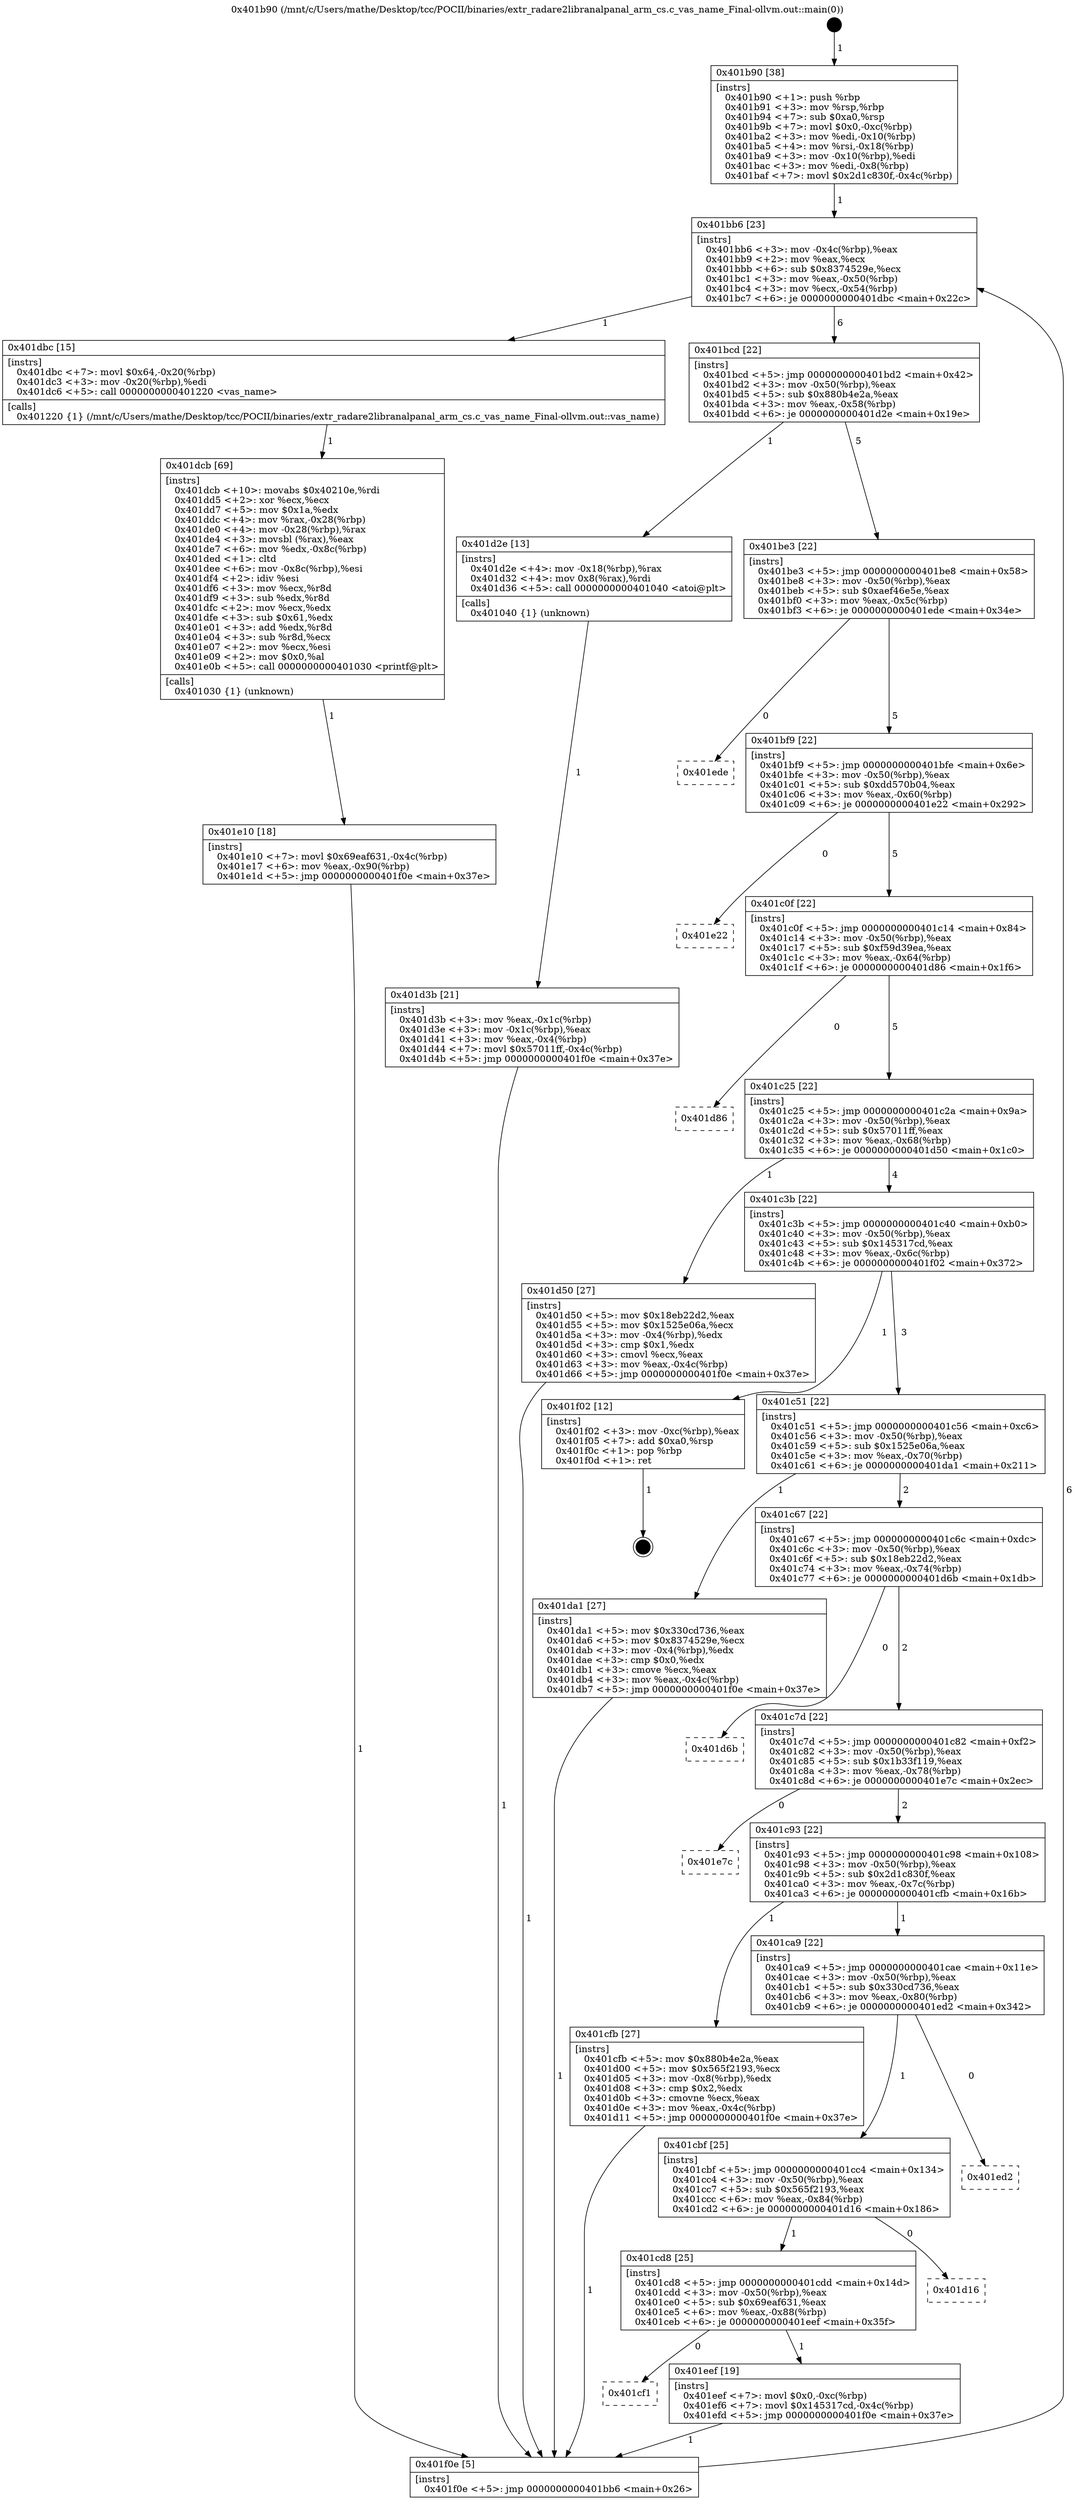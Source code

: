 digraph "0x401b90" {
  label = "0x401b90 (/mnt/c/Users/mathe/Desktop/tcc/POCII/binaries/extr_radare2libranalpanal_arm_cs.c_vas_name_Final-ollvm.out::main(0))"
  labelloc = "t"
  node[shape=record]

  Entry [label="",width=0.3,height=0.3,shape=circle,fillcolor=black,style=filled]
  "0x401bb6" [label="{
     0x401bb6 [23]\l
     | [instrs]\l
     &nbsp;&nbsp;0x401bb6 \<+3\>: mov -0x4c(%rbp),%eax\l
     &nbsp;&nbsp;0x401bb9 \<+2\>: mov %eax,%ecx\l
     &nbsp;&nbsp;0x401bbb \<+6\>: sub $0x8374529e,%ecx\l
     &nbsp;&nbsp;0x401bc1 \<+3\>: mov %eax,-0x50(%rbp)\l
     &nbsp;&nbsp;0x401bc4 \<+3\>: mov %ecx,-0x54(%rbp)\l
     &nbsp;&nbsp;0x401bc7 \<+6\>: je 0000000000401dbc \<main+0x22c\>\l
  }"]
  "0x401dbc" [label="{
     0x401dbc [15]\l
     | [instrs]\l
     &nbsp;&nbsp;0x401dbc \<+7\>: movl $0x64,-0x20(%rbp)\l
     &nbsp;&nbsp;0x401dc3 \<+3\>: mov -0x20(%rbp),%edi\l
     &nbsp;&nbsp;0x401dc6 \<+5\>: call 0000000000401220 \<vas_name\>\l
     | [calls]\l
     &nbsp;&nbsp;0x401220 \{1\} (/mnt/c/Users/mathe/Desktop/tcc/POCII/binaries/extr_radare2libranalpanal_arm_cs.c_vas_name_Final-ollvm.out::vas_name)\l
  }"]
  "0x401bcd" [label="{
     0x401bcd [22]\l
     | [instrs]\l
     &nbsp;&nbsp;0x401bcd \<+5\>: jmp 0000000000401bd2 \<main+0x42\>\l
     &nbsp;&nbsp;0x401bd2 \<+3\>: mov -0x50(%rbp),%eax\l
     &nbsp;&nbsp;0x401bd5 \<+5\>: sub $0x880b4e2a,%eax\l
     &nbsp;&nbsp;0x401bda \<+3\>: mov %eax,-0x58(%rbp)\l
     &nbsp;&nbsp;0x401bdd \<+6\>: je 0000000000401d2e \<main+0x19e\>\l
  }"]
  Exit [label="",width=0.3,height=0.3,shape=circle,fillcolor=black,style=filled,peripheries=2]
  "0x401d2e" [label="{
     0x401d2e [13]\l
     | [instrs]\l
     &nbsp;&nbsp;0x401d2e \<+4\>: mov -0x18(%rbp),%rax\l
     &nbsp;&nbsp;0x401d32 \<+4\>: mov 0x8(%rax),%rdi\l
     &nbsp;&nbsp;0x401d36 \<+5\>: call 0000000000401040 \<atoi@plt\>\l
     | [calls]\l
     &nbsp;&nbsp;0x401040 \{1\} (unknown)\l
  }"]
  "0x401be3" [label="{
     0x401be3 [22]\l
     | [instrs]\l
     &nbsp;&nbsp;0x401be3 \<+5\>: jmp 0000000000401be8 \<main+0x58\>\l
     &nbsp;&nbsp;0x401be8 \<+3\>: mov -0x50(%rbp),%eax\l
     &nbsp;&nbsp;0x401beb \<+5\>: sub $0xaef46e5e,%eax\l
     &nbsp;&nbsp;0x401bf0 \<+3\>: mov %eax,-0x5c(%rbp)\l
     &nbsp;&nbsp;0x401bf3 \<+6\>: je 0000000000401ede \<main+0x34e\>\l
  }"]
  "0x401cf1" [label="{
     0x401cf1\l
  }", style=dashed]
  "0x401ede" [label="{
     0x401ede\l
  }", style=dashed]
  "0x401bf9" [label="{
     0x401bf9 [22]\l
     | [instrs]\l
     &nbsp;&nbsp;0x401bf9 \<+5\>: jmp 0000000000401bfe \<main+0x6e\>\l
     &nbsp;&nbsp;0x401bfe \<+3\>: mov -0x50(%rbp),%eax\l
     &nbsp;&nbsp;0x401c01 \<+5\>: sub $0xdd570b04,%eax\l
     &nbsp;&nbsp;0x401c06 \<+3\>: mov %eax,-0x60(%rbp)\l
     &nbsp;&nbsp;0x401c09 \<+6\>: je 0000000000401e22 \<main+0x292\>\l
  }"]
  "0x401eef" [label="{
     0x401eef [19]\l
     | [instrs]\l
     &nbsp;&nbsp;0x401eef \<+7\>: movl $0x0,-0xc(%rbp)\l
     &nbsp;&nbsp;0x401ef6 \<+7\>: movl $0x145317cd,-0x4c(%rbp)\l
     &nbsp;&nbsp;0x401efd \<+5\>: jmp 0000000000401f0e \<main+0x37e\>\l
  }"]
  "0x401e22" [label="{
     0x401e22\l
  }", style=dashed]
  "0x401c0f" [label="{
     0x401c0f [22]\l
     | [instrs]\l
     &nbsp;&nbsp;0x401c0f \<+5\>: jmp 0000000000401c14 \<main+0x84\>\l
     &nbsp;&nbsp;0x401c14 \<+3\>: mov -0x50(%rbp),%eax\l
     &nbsp;&nbsp;0x401c17 \<+5\>: sub $0xf59d39ea,%eax\l
     &nbsp;&nbsp;0x401c1c \<+3\>: mov %eax,-0x64(%rbp)\l
     &nbsp;&nbsp;0x401c1f \<+6\>: je 0000000000401d86 \<main+0x1f6\>\l
  }"]
  "0x401cd8" [label="{
     0x401cd8 [25]\l
     | [instrs]\l
     &nbsp;&nbsp;0x401cd8 \<+5\>: jmp 0000000000401cdd \<main+0x14d\>\l
     &nbsp;&nbsp;0x401cdd \<+3\>: mov -0x50(%rbp),%eax\l
     &nbsp;&nbsp;0x401ce0 \<+5\>: sub $0x69eaf631,%eax\l
     &nbsp;&nbsp;0x401ce5 \<+6\>: mov %eax,-0x88(%rbp)\l
     &nbsp;&nbsp;0x401ceb \<+6\>: je 0000000000401eef \<main+0x35f\>\l
  }"]
  "0x401d86" [label="{
     0x401d86\l
  }", style=dashed]
  "0x401c25" [label="{
     0x401c25 [22]\l
     | [instrs]\l
     &nbsp;&nbsp;0x401c25 \<+5\>: jmp 0000000000401c2a \<main+0x9a\>\l
     &nbsp;&nbsp;0x401c2a \<+3\>: mov -0x50(%rbp),%eax\l
     &nbsp;&nbsp;0x401c2d \<+5\>: sub $0x57011ff,%eax\l
     &nbsp;&nbsp;0x401c32 \<+3\>: mov %eax,-0x68(%rbp)\l
     &nbsp;&nbsp;0x401c35 \<+6\>: je 0000000000401d50 \<main+0x1c0\>\l
  }"]
  "0x401d16" [label="{
     0x401d16\l
  }", style=dashed]
  "0x401d50" [label="{
     0x401d50 [27]\l
     | [instrs]\l
     &nbsp;&nbsp;0x401d50 \<+5\>: mov $0x18eb22d2,%eax\l
     &nbsp;&nbsp;0x401d55 \<+5\>: mov $0x1525e06a,%ecx\l
     &nbsp;&nbsp;0x401d5a \<+3\>: mov -0x4(%rbp),%edx\l
     &nbsp;&nbsp;0x401d5d \<+3\>: cmp $0x1,%edx\l
     &nbsp;&nbsp;0x401d60 \<+3\>: cmovl %ecx,%eax\l
     &nbsp;&nbsp;0x401d63 \<+3\>: mov %eax,-0x4c(%rbp)\l
     &nbsp;&nbsp;0x401d66 \<+5\>: jmp 0000000000401f0e \<main+0x37e\>\l
  }"]
  "0x401c3b" [label="{
     0x401c3b [22]\l
     | [instrs]\l
     &nbsp;&nbsp;0x401c3b \<+5\>: jmp 0000000000401c40 \<main+0xb0\>\l
     &nbsp;&nbsp;0x401c40 \<+3\>: mov -0x50(%rbp),%eax\l
     &nbsp;&nbsp;0x401c43 \<+5\>: sub $0x145317cd,%eax\l
     &nbsp;&nbsp;0x401c48 \<+3\>: mov %eax,-0x6c(%rbp)\l
     &nbsp;&nbsp;0x401c4b \<+6\>: je 0000000000401f02 \<main+0x372\>\l
  }"]
  "0x401cbf" [label="{
     0x401cbf [25]\l
     | [instrs]\l
     &nbsp;&nbsp;0x401cbf \<+5\>: jmp 0000000000401cc4 \<main+0x134\>\l
     &nbsp;&nbsp;0x401cc4 \<+3\>: mov -0x50(%rbp),%eax\l
     &nbsp;&nbsp;0x401cc7 \<+5\>: sub $0x565f2193,%eax\l
     &nbsp;&nbsp;0x401ccc \<+6\>: mov %eax,-0x84(%rbp)\l
     &nbsp;&nbsp;0x401cd2 \<+6\>: je 0000000000401d16 \<main+0x186\>\l
  }"]
  "0x401f02" [label="{
     0x401f02 [12]\l
     | [instrs]\l
     &nbsp;&nbsp;0x401f02 \<+3\>: mov -0xc(%rbp),%eax\l
     &nbsp;&nbsp;0x401f05 \<+7\>: add $0xa0,%rsp\l
     &nbsp;&nbsp;0x401f0c \<+1\>: pop %rbp\l
     &nbsp;&nbsp;0x401f0d \<+1\>: ret\l
  }"]
  "0x401c51" [label="{
     0x401c51 [22]\l
     | [instrs]\l
     &nbsp;&nbsp;0x401c51 \<+5\>: jmp 0000000000401c56 \<main+0xc6\>\l
     &nbsp;&nbsp;0x401c56 \<+3\>: mov -0x50(%rbp),%eax\l
     &nbsp;&nbsp;0x401c59 \<+5\>: sub $0x1525e06a,%eax\l
     &nbsp;&nbsp;0x401c5e \<+3\>: mov %eax,-0x70(%rbp)\l
     &nbsp;&nbsp;0x401c61 \<+6\>: je 0000000000401da1 \<main+0x211\>\l
  }"]
  "0x401ed2" [label="{
     0x401ed2\l
  }", style=dashed]
  "0x401da1" [label="{
     0x401da1 [27]\l
     | [instrs]\l
     &nbsp;&nbsp;0x401da1 \<+5\>: mov $0x330cd736,%eax\l
     &nbsp;&nbsp;0x401da6 \<+5\>: mov $0x8374529e,%ecx\l
     &nbsp;&nbsp;0x401dab \<+3\>: mov -0x4(%rbp),%edx\l
     &nbsp;&nbsp;0x401dae \<+3\>: cmp $0x0,%edx\l
     &nbsp;&nbsp;0x401db1 \<+3\>: cmove %ecx,%eax\l
     &nbsp;&nbsp;0x401db4 \<+3\>: mov %eax,-0x4c(%rbp)\l
     &nbsp;&nbsp;0x401db7 \<+5\>: jmp 0000000000401f0e \<main+0x37e\>\l
  }"]
  "0x401c67" [label="{
     0x401c67 [22]\l
     | [instrs]\l
     &nbsp;&nbsp;0x401c67 \<+5\>: jmp 0000000000401c6c \<main+0xdc\>\l
     &nbsp;&nbsp;0x401c6c \<+3\>: mov -0x50(%rbp),%eax\l
     &nbsp;&nbsp;0x401c6f \<+5\>: sub $0x18eb22d2,%eax\l
     &nbsp;&nbsp;0x401c74 \<+3\>: mov %eax,-0x74(%rbp)\l
     &nbsp;&nbsp;0x401c77 \<+6\>: je 0000000000401d6b \<main+0x1db\>\l
  }"]
  "0x401e10" [label="{
     0x401e10 [18]\l
     | [instrs]\l
     &nbsp;&nbsp;0x401e10 \<+7\>: movl $0x69eaf631,-0x4c(%rbp)\l
     &nbsp;&nbsp;0x401e17 \<+6\>: mov %eax,-0x90(%rbp)\l
     &nbsp;&nbsp;0x401e1d \<+5\>: jmp 0000000000401f0e \<main+0x37e\>\l
  }"]
  "0x401d6b" [label="{
     0x401d6b\l
  }", style=dashed]
  "0x401c7d" [label="{
     0x401c7d [22]\l
     | [instrs]\l
     &nbsp;&nbsp;0x401c7d \<+5\>: jmp 0000000000401c82 \<main+0xf2\>\l
     &nbsp;&nbsp;0x401c82 \<+3\>: mov -0x50(%rbp),%eax\l
     &nbsp;&nbsp;0x401c85 \<+5\>: sub $0x1b33f119,%eax\l
     &nbsp;&nbsp;0x401c8a \<+3\>: mov %eax,-0x78(%rbp)\l
     &nbsp;&nbsp;0x401c8d \<+6\>: je 0000000000401e7c \<main+0x2ec\>\l
  }"]
  "0x401dcb" [label="{
     0x401dcb [69]\l
     | [instrs]\l
     &nbsp;&nbsp;0x401dcb \<+10\>: movabs $0x40210e,%rdi\l
     &nbsp;&nbsp;0x401dd5 \<+2\>: xor %ecx,%ecx\l
     &nbsp;&nbsp;0x401dd7 \<+5\>: mov $0x1a,%edx\l
     &nbsp;&nbsp;0x401ddc \<+4\>: mov %rax,-0x28(%rbp)\l
     &nbsp;&nbsp;0x401de0 \<+4\>: mov -0x28(%rbp),%rax\l
     &nbsp;&nbsp;0x401de4 \<+3\>: movsbl (%rax),%eax\l
     &nbsp;&nbsp;0x401de7 \<+6\>: mov %edx,-0x8c(%rbp)\l
     &nbsp;&nbsp;0x401ded \<+1\>: cltd\l
     &nbsp;&nbsp;0x401dee \<+6\>: mov -0x8c(%rbp),%esi\l
     &nbsp;&nbsp;0x401df4 \<+2\>: idiv %esi\l
     &nbsp;&nbsp;0x401df6 \<+3\>: mov %ecx,%r8d\l
     &nbsp;&nbsp;0x401df9 \<+3\>: sub %edx,%r8d\l
     &nbsp;&nbsp;0x401dfc \<+2\>: mov %ecx,%edx\l
     &nbsp;&nbsp;0x401dfe \<+3\>: sub $0x61,%edx\l
     &nbsp;&nbsp;0x401e01 \<+3\>: add %edx,%r8d\l
     &nbsp;&nbsp;0x401e04 \<+3\>: sub %r8d,%ecx\l
     &nbsp;&nbsp;0x401e07 \<+2\>: mov %ecx,%esi\l
     &nbsp;&nbsp;0x401e09 \<+2\>: mov $0x0,%al\l
     &nbsp;&nbsp;0x401e0b \<+5\>: call 0000000000401030 \<printf@plt\>\l
     | [calls]\l
     &nbsp;&nbsp;0x401030 \{1\} (unknown)\l
  }"]
  "0x401e7c" [label="{
     0x401e7c\l
  }", style=dashed]
  "0x401c93" [label="{
     0x401c93 [22]\l
     | [instrs]\l
     &nbsp;&nbsp;0x401c93 \<+5\>: jmp 0000000000401c98 \<main+0x108\>\l
     &nbsp;&nbsp;0x401c98 \<+3\>: mov -0x50(%rbp),%eax\l
     &nbsp;&nbsp;0x401c9b \<+5\>: sub $0x2d1c830f,%eax\l
     &nbsp;&nbsp;0x401ca0 \<+3\>: mov %eax,-0x7c(%rbp)\l
     &nbsp;&nbsp;0x401ca3 \<+6\>: je 0000000000401cfb \<main+0x16b\>\l
  }"]
  "0x401d3b" [label="{
     0x401d3b [21]\l
     | [instrs]\l
     &nbsp;&nbsp;0x401d3b \<+3\>: mov %eax,-0x1c(%rbp)\l
     &nbsp;&nbsp;0x401d3e \<+3\>: mov -0x1c(%rbp),%eax\l
     &nbsp;&nbsp;0x401d41 \<+3\>: mov %eax,-0x4(%rbp)\l
     &nbsp;&nbsp;0x401d44 \<+7\>: movl $0x57011ff,-0x4c(%rbp)\l
     &nbsp;&nbsp;0x401d4b \<+5\>: jmp 0000000000401f0e \<main+0x37e\>\l
  }"]
  "0x401cfb" [label="{
     0x401cfb [27]\l
     | [instrs]\l
     &nbsp;&nbsp;0x401cfb \<+5\>: mov $0x880b4e2a,%eax\l
     &nbsp;&nbsp;0x401d00 \<+5\>: mov $0x565f2193,%ecx\l
     &nbsp;&nbsp;0x401d05 \<+3\>: mov -0x8(%rbp),%edx\l
     &nbsp;&nbsp;0x401d08 \<+3\>: cmp $0x2,%edx\l
     &nbsp;&nbsp;0x401d0b \<+3\>: cmovne %ecx,%eax\l
     &nbsp;&nbsp;0x401d0e \<+3\>: mov %eax,-0x4c(%rbp)\l
     &nbsp;&nbsp;0x401d11 \<+5\>: jmp 0000000000401f0e \<main+0x37e\>\l
  }"]
  "0x401ca9" [label="{
     0x401ca9 [22]\l
     | [instrs]\l
     &nbsp;&nbsp;0x401ca9 \<+5\>: jmp 0000000000401cae \<main+0x11e\>\l
     &nbsp;&nbsp;0x401cae \<+3\>: mov -0x50(%rbp),%eax\l
     &nbsp;&nbsp;0x401cb1 \<+5\>: sub $0x330cd736,%eax\l
     &nbsp;&nbsp;0x401cb6 \<+3\>: mov %eax,-0x80(%rbp)\l
     &nbsp;&nbsp;0x401cb9 \<+6\>: je 0000000000401ed2 \<main+0x342\>\l
  }"]
  "0x401f0e" [label="{
     0x401f0e [5]\l
     | [instrs]\l
     &nbsp;&nbsp;0x401f0e \<+5\>: jmp 0000000000401bb6 \<main+0x26\>\l
  }"]
  "0x401b90" [label="{
     0x401b90 [38]\l
     | [instrs]\l
     &nbsp;&nbsp;0x401b90 \<+1\>: push %rbp\l
     &nbsp;&nbsp;0x401b91 \<+3\>: mov %rsp,%rbp\l
     &nbsp;&nbsp;0x401b94 \<+7\>: sub $0xa0,%rsp\l
     &nbsp;&nbsp;0x401b9b \<+7\>: movl $0x0,-0xc(%rbp)\l
     &nbsp;&nbsp;0x401ba2 \<+3\>: mov %edi,-0x10(%rbp)\l
     &nbsp;&nbsp;0x401ba5 \<+4\>: mov %rsi,-0x18(%rbp)\l
     &nbsp;&nbsp;0x401ba9 \<+3\>: mov -0x10(%rbp),%edi\l
     &nbsp;&nbsp;0x401bac \<+3\>: mov %edi,-0x8(%rbp)\l
     &nbsp;&nbsp;0x401baf \<+7\>: movl $0x2d1c830f,-0x4c(%rbp)\l
  }"]
  Entry -> "0x401b90" [label=" 1"]
  "0x401bb6" -> "0x401dbc" [label=" 1"]
  "0x401bb6" -> "0x401bcd" [label=" 6"]
  "0x401f02" -> Exit [label=" 1"]
  "0x401bcd" -> "0x401d2e" [label=" 1"]
  "0x401bcd" -> "0x401be3" [label=" 5"]
  "0x401eef" -> "0x401f0e" [label=" 1"]
  "0x401be3" -> "0x401ede" [label=" 0"]
  "0x401be3" -> "0x401bf9" [label=" 5"]
  "0x401cd8" -> "0x401cf1" [label=" 0"]
  "0x401bf9" -> "0x401e22" [label=" 0"]
  "0x401bf9" -> "0x401c0f" [label=" 5"]
  "0x401cd8" -> "0x401eef" [label=" 1"]
  "0x401c0f" -> "0x401d86" [label=" 0"]
  "0x401c0f" -> "0x401c25" [label=" 5"]
  "0x401cbf" -> "0x401cd8" [label=" 1"]
  "0x401c25" -> "0x401d50" [label=" 1"]
  "0x401c25" -> "0x401c3b" [label=" 4"]
  "0x401cbf" -> "0x401d16" [label=" 0"]
  "0x401c3b" -> "0x401f02" [label=" 1"]
  "0x401c3b" -> "0x401c51" [label=" 3"]
  "0x401ca9" -> "0x401cbf" [label=" 1"]
  "0x401c51" -> "0x401da1" [label=" 1"]
  "0x401c51" -> "0x401c67" [label=" 2"]
  "0x401ca9" -> "0x401ed2" [label=" 0"]
  "0x401c67" -> "0x401d6b" [label=" 0"]
  "0x401c67" -> "0x401c7d" [label=" 2"]
  "0x401e10" -> "0x401f0e" [label=" 1"]
  "0x401c7d" -> "0x401e7c" [label=" 0"]
  "0x401c7d" -> "0x401c93" [label=" 2"]
  "0x401dcb" -> "0x401e10" [label=" 1"]
  "0x401c93" -> "0x401cfb" [label=" 1"]
  "0x401c93" -> "0x401ca9" [label=" 1"]
  "0x401cfb" -> "0x401f0e" [label=" 1"]
  "0x401b90" -> "0x401bb6" [label=" 1"]
  "0x401f0e" -> "0x401bb6" [label=" 6"]
  "0x401d2e" -> "0x401d3b" [label=" 1"]
  "0x401d3b" -> "0x401f0e" [label=" 1"]
  "0x401d50" -> "0x401f0e" [label=" 1"]
  "0x401da1" -> "0x401f0e" [label=" 1"]
  "0x401dbc" -> "0x401dcb" [label=" 1"]
}
